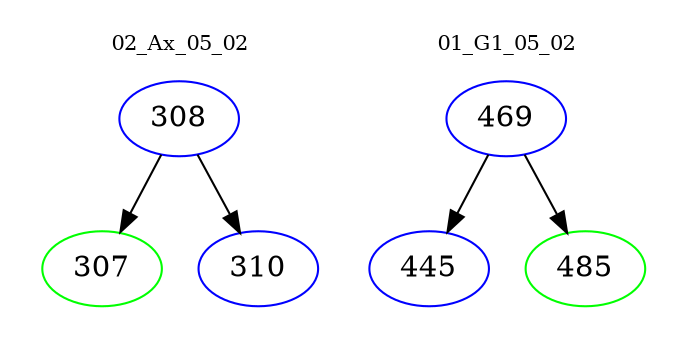 digraph{
subgraph cluster_0 {
color = white
label = "02_Ax_05_02";
fontsize=10;
T0_308 [label="308", color="blue"]
T0_308 -> T0_307 [color="black"]
T0_307 [label="307", color="green"]
T0_308 -> T0_310 [color="black"]
T0_310 [label="310", color="blue"]
}
subgraph cluster_1 {
color = white
label = "01_G1_05_02";
fontsize=10;
T1_469 [label="469", color="blue"]
T1_469 -> T1_445 [color="black"]
T1_445 [label="445", color="blue"]
T1_469 -> T1_485 [color="black"]
T1_485 [label="485", color="green"]
}
}

